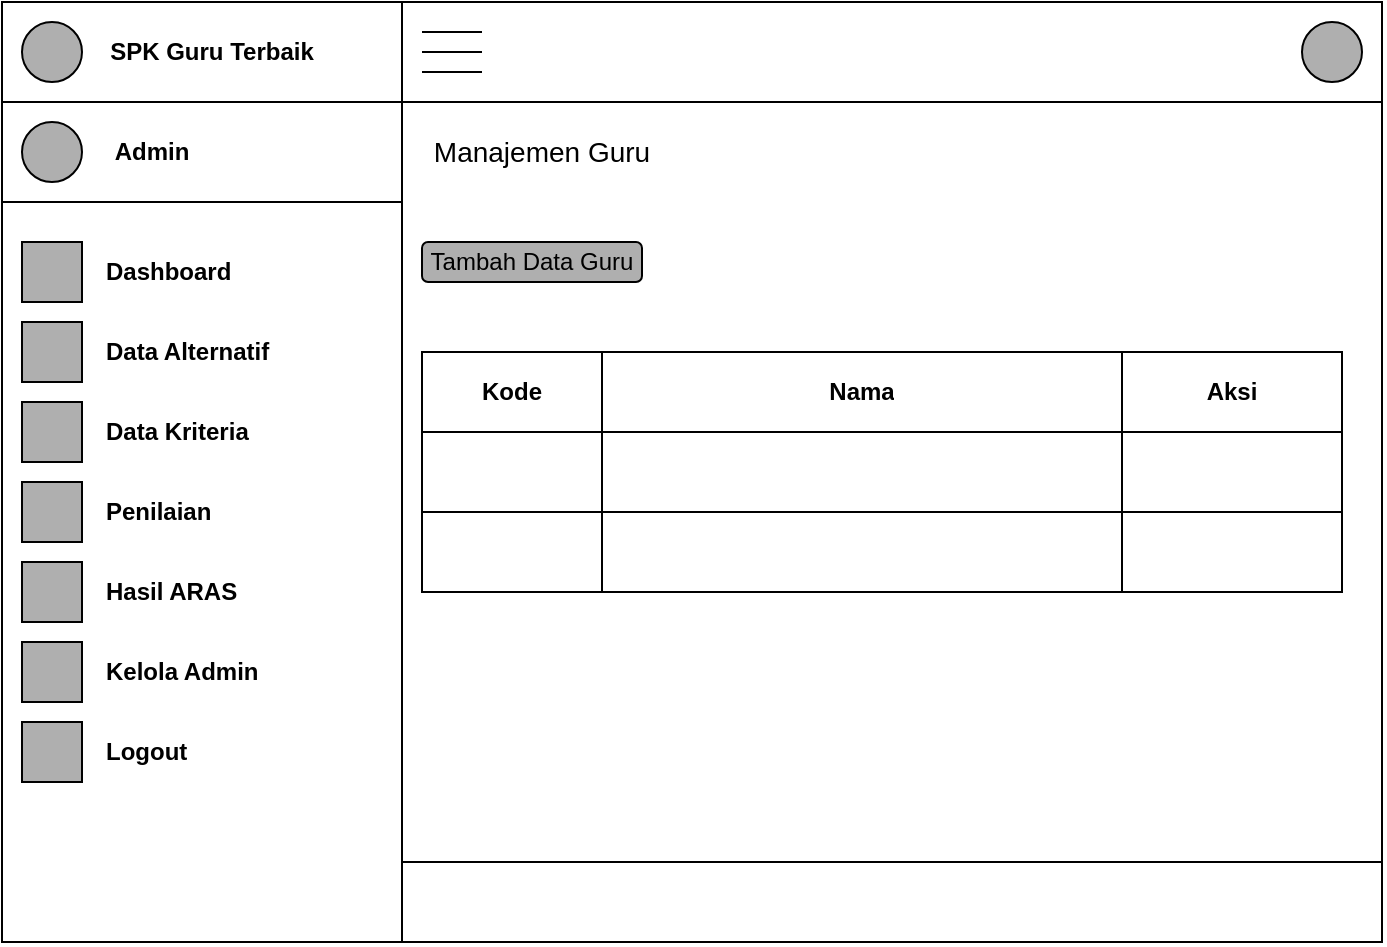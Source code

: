 <mxfile version="27.2.0">
  <diagram name="Page-1" id="xK95l9zC4GOYJRdqOB2q">
    <mxGraphModel dx="1307" dy="507" grid="1" gridSize="10" guides="1" tooltips="1" connect="1" arrows="1" fold="1" page="1" pageScale="1" pageWidth="850" pageHeight="1100" math="0" shadow="0">
      <root>
        <mxCell id="0" />
        <mxCell id="1" parent="0" />
        <mxCell id="CZyFofMT-6BepxbUikvj-1" value="" style="rounded=0;whiteSpace=wrap;html=1;movable=0;resizable=0;rotatable=0;deletable=0;editable=0;locked=1;connectable=0;" parent="1" vertex="1">
          <mxGeometry x="80" y="40" width="690" height="470" as="geometry" />
        </mxCell>
        <mxCell id="CZyFofMT-6BepxbUikvj-2" value="" style="endArrow=none;html=1;rounded=0;movable=0;resizable=0;rotatable=0;deletable=0;editable=0;locked=1;connectable=0;fillColor=none;strokeColor=default;" parent="1" edge="1">
          <mxGeometry width="50" height="50" relative="1" as="geometry">
            <mxPoint x="280" y="510" as="sourcePoint" />
            <mxPoint x="280" y="40" as="targetPoint" />
          </mxGeometry>
        </mxCell>
        <mxCell id="CZyFofMT-6BepxbUikvj-4" value="" style="endArrow=none;html=1;rounded=0;movable=0;resizable=0;rotatable=0;deletable=0;editable=0;locked=1;connectable=0;fillColor=none;strokeColor=default;" parent="1" edge="1">
          <mxGeometry width="50" height="50" relative="1" as="geometry">
            <mxPoint x="80" y="90" as="sourcePoint" />
            <mxPoint x="280" y="90" as="targetPoint" />
          </mxGeometry>
        </mxCell>
        <mxCell id="CZyFofMT-6BepxbUikvj-5" value="" style="ellipse;whiteSpace=wrap;html=1;aspect=fixed;fillColor=#AFAFAF;movable=0;resizable=0;rotatable=0;deletable=0;editable=0;locked=1;connectable=0;" parent="1" vertex="1">
          <mxGeometry x="90" y="50" width="30" height="30" as="geometry" />
        </mxCell>
        <mxCell id="CZyFofMT-6BepxbUikvj-6" value="&lt;b&gt;SPK Guru Terbaik&lt;/b&gt;" style="text;html=1;align=center;verticalAlign=middle;whiteSpace=wrap;rounded=0;movable=0;resizable=0;rotatable=0;deletable=0;editable=0;locked=1;connectable=0;" parent="1" vertex="1">
          <mxGeometry x="130" y="50" width="110" height="30" as="geometry" />
        </mxCell>
        <mxCell id="CZyFofMT-6BepxbUikvj-7" value="" style="endArrow=none;html=1;rounded=0;movable=0;resizable=0;rotatable=0;deletable=0;editable=0;locked=1;connectable=0;fillColor=none;strokeColor=default;" parent="1" edge="1">
          <mxGeometry width="50" height="50" relative="1" as="geometry">
            <mxPoint x="80" y="140" as="sourcePoint" />
            <mxPoint x="280" y="140" as="targetPoint" />
          </mxGeometry>
        </mxCell>
        <mxCell id="CZyFofMT-6BepxbUikvj-8" value="" style="ellipse;whiteSpace=wrap;html=1;aspect=fixed;fillColor=#AFAFAF;movable=0;resizable=0;rotatable=0;deletable=0;editable=0;locked=1;connectable=0;" parent="1" vertex="1">
          <mxGeometry x="90" y="100" width="30" height="30" as="geometry" />
        </mxCell>
        <mxCell id="CZyFofMT-6BepxbUikvj-9" value="&lt;b&gt;Admin&lt;/b&gt;" style="text;html=1;align=center;verticalAlign=middle;whiteSpace=wrap;rounded=0;movable=0;resizable=0;rotatable=0;deletable=0;editable=0;locked=1;connectable=0;" parent="1" vertex="1">
          <mxGeometry x="130" y="100" width="50" height="30" as="geometry" />
        </mxCell>
        <mxCell id="CZyFofMT-6BepxbUikvj-10" value="" style="whiteSpace=wrap;html=1;aspect=fixed;fillColor=#AFAFAF;movable=0;resizable=0;rotatable=0;deletable=0;editable=0;locked=1;connectable=0;" parent="1" vertex="1">
          <mxGeometry x="90" y="160" width="30" height="30" as="geometry" />
        </mxCell>
        <mxCell id="CZyFofMT-6BepxbUikvj-11" value="" style="whiteSpace=wrap;html=1;aspect=fixed;fillColor=#AFAFAF;movable=0;resizable=0;rotatable=0;deletable=0;editable=0;locked=1;connectable=0;" parent="1" vertex="1">
          <mxGeometry x="90" y="200" width="30" height="30" as="geometry" />
        </mxCell>
        <mxCell id="CZyFofMT-6BepxbUikvj-12" value="" style="whiteSpace=wrap;html=1;aspect=fixed;fillColor=#AFAFAF;movable=0;resizable=0;rotatable=0;deletable=0;editable=0;locked=1;connectable=0;" parent="1" vertex="1">
          <mxGeometry x="90" y="240" width="30" height="30" as="geometry" />
        </mxCell>
        <mxCell id="CZyFofMT-6BepxbUikvj-13" value="" style="whiteSpace=wrap;html=1;aspect=fixed;fillColor=#AFAFAF;movable=0;resizable=0;rotatable=0;deletable=0;editable=0;locked=1;connectable=0;" parent="1" vertex="1">
          <mxGeometry x="90" y="280" width="30" height="30" as="geometry" />
        </mxCell>
        <mxCell id="CZyFofMT-6BepxbUikvj-14" value="" style="whiteSpace=wrap;html=1;aspect=fixed;fillColor=#AFAFAF;movable=0;resizable=0;rotatable=0;deletable=0;editable=0;locked=1;connectable=0;" parent="1" vertex="1">
          <mxGeometry x="90" y="320" width="30" height="30" as="geometry" />
        </mxCell>
        <mxCell id="CZyFofMT-6BepxbUikvj-15" value="" style="whiteSpace=wrap;html=1;aspect=fixed;fillColor=#AFAFAF;movable=0;resizable=0;rotatable=0;deletable=0;editable=0;locked=1;connectable=0;" parent="1" vertex="1">
          <mxGeometry x="90" y="360" width="30" height="30" as="geometry" />
        </mxCell>
        <mxCell id="CZyFofMT-6BepxbUikvj-16" value="" style="whiteSpace=wrap;html=1;aspect=fixed;fillColor=#AFAFAF;movable=0;resizable=0;rotatable=0;deletable=0;editable=0;locked=1;connectable=0;" parent="1" vertex="1">
          <mxGeometry x="90" y="400" width="30" height="30" as="geometry" />
        </mxCell>
        <mxCell id="CZyFofMT-6BepxbUikvj-17" value="&lt;b&gt;Dashboard&lt;/b&gt;" style="text;html=1;align=left;verticalAlign=middle;whiteSpace=wrap;rounded=0;movable=0;resizable=0;rotatable=0;deletable=0;editable=0;locked=1;connectable=0;" parent="1" vertex="1">
          <mxGeometry x="130" y="160" width="110" height="30" as="geometry" />
        </mxCell>
        <mxCell id="CZyFofMT-6BepxbUikvj-19" value="&lt;b&gt;Data Alternatif&lt;/b&gt;" style="text;html=1;align=left;verticalAlign=middle;whiteSpace=wrap;rounded=0;movable=0;resizable=0;rotatable=0;deletable=0;editable=0;locked=1;connectable=0;" parent="1" vertex="1">
          <mxGeometry x="130" y="200" width="110" height="30" as="geometry" />
        </mxCell>
        <mxCell id="CZyFofMT-6BepxbUikvj-20" value="&lt;b&gt;Data Kriteria&lt;/b&gt;" style="text;html=1;align=left;verticalAlign=middle;whiteSpace=wrap;rounded=0;movable=0;resizable=0;rotatable=0;deletable=0;editable=0;locked=1;connectable=0;" parent="1" vertex="1">
          <mxGeometry x="130" y="240" width="110" height="30" as="geometry" />
        </mxCell>
        <mxCell id="CZyFofMT-6BepxbUikvj-21" value="&lt;b&gt;Penilaian&lt;/b&gt;" style="text;html=1;align=left;verticalAlign=middle;whiteSpace=wrap;rounded=0;movable=0;resizable=0;rotatable=0;deletable=0;editable=0;locked=1;connectable=0;" parent="1" vertex="1">
          <mxGeometry x="130" y="280" width="110" height="30" as="geometry" />
        </mxCell>
        <mxCell id="CZyFofMT-6BepxbUikvj-22" value="&lt;b&gt;Hasil ARAS&lt;/b&gt;" style="text;html=1;align=left;verticalAlign=middle;whiteSpace=wrap;rounded=0;movable=0;resizable=0;rotatable=0;deletable=0;editable=0;locked=1;connectable=0;" parent="1" vertex="1">
          <mxGeometry x="130" y="320" width="110" height="30" as="geometry" />
        </mxCell>
        <mxCell id="CZyFofMT-6BepxbUikvj-23" value="&lt;b&gt;Kelola Admin&lt;/b&gt;" style="text;html=1;align=left;verticalAlign=middle;whiteSpace=wrap;rounded=0;movable=0;resizable=0;rotatable=0;deletable=0;editable=0;locked=1;connectable=0;" parent="1" vertex="1">
          <mxGeometry x="130" y="360" width="110" height="30" as="geometry" />
        </mxCell>
        <mxCell id="CZyFofMT-6BepxbUikvj-24" value="&lt;b&gt;Logout&lt;/b&gt;" style="text;html=1;align=left;verticalAlign=middle;whiteSpace=wrap;rounded=0;movable=0;resizable=0;rotatable=0;deletable=0;editable=0;locked=1;connectable=0;" parent="1" vertex="1">
          <mxGeometry x="130" y="400" width="110" height="30" as="geometry" />
        </mxCell>
        <mxCell id="CZyFofMT-6BepxbUikvj-25" value="" style="endArrow=none;html=1;rounded=0;" parent="1" edge="1">
          <mxGeometry width="50" height="50" relative="1" as="geometry">
            <mxPoint x="280" y="90" as="sourcePoint" />
            <mxPoint x="770" y="90" as="targetPoint" />
          </mxGeometry>
        </mxCell>
        <mxCell id="CZyFofMT-6BepxbUikvj-26" value="" style="ellipse;whiteSpace=wrap;html=1;aspect=fixed;fillColor=#AFAFAF;" parent="1" vertex="1">
          <mxGeometry x="730" y="50" width="30" height="30" as="geometry" />
        </mxCell>
        <mxCell id="CZyFofMT-6BepxbUikvj-31" value="" style="group" parent="1" vertex="1" connectable="0">
          <mxGeometry x="290" y="55" width="30" height="20" as="geometry" />
        </mxCell>
        <mxCell id="CZyFofMT-6BepxbUikvj-27" value="" style="endArrow=none;html=1;rounded=0;" parent="CZyFofMT-6BepxbUikvj-31" edge="1">
          <mxGeometry width="50" height="50" relative="1" as="geometry">
            <mxPoint as="sourcePoint" />
            <mxPoint x="30" as="targetPoint" />
          </mxGeometry>
        </mxCell>
        <mxCell id="CZyFofMT-6BepxbUikvj-29" value="" style="endArrow=none;html=1;rounded=0;" parent="CZyFofMT-6BepxbUikvj-31" edge="1">
          <mxGeometry width="50" height="50" relative="1" as="geometry">
            <mxPoint y="10" as="sourcePoint" />
            <mxPoint x="30" y="10" as="targetPoint" />
          </mxGeometry>
        </mxCell>
        <mxCell id="CZyFofMT-6BepxbUikvj-30" value="" style="endArrow=none;html=1;rounded=0;" parent="CZyFofMT-6BepxbUikvj-31" edge="1">
          <mxGeometry width="50" height="50" relative="1" as="geometry">
            <mxPoint y="20" as="sourcePoint" />
            <mxPoint x="30" y="20" as="targetPoint" />
          </mxGeometry>
        </mxCell>
        <mxCell id="CZyFofMT-6BepxbUikvj-46" value="" style="endArrow=none;html=1;rounded=0;" parent="1" edge="1">
          <mxGeometry width="50" height="50" relative="1" as="geometry">
            <mxPoint x="280" y="470" as="sourcePoint" />
            <mxPoint x="770" y="470" as="targetPoint" />
          </mxGeometry>
        </mxCell>
        <mxCell id="KwYtqTC4AMZ2sCdALiQx-1" value="&lt;font style=&quot;font-size: 14px;&quot;&gt;Manajemen Guru&lt;/font&gt;" style="text;html=1;align=center;verticalAlign=middle;whiteSpace=wrap;rounded=0;" vertex="1" parent="1">
          <mxGeometry x="290" y="100" width="120" height="30" as="geometry" />
        </mxCell>
        <mxCell id="KwYtqTC4AMZ2sCdALiQx-2" value="Tambah Data Guru" style="rounded=1;whiteSpace=wrap;html=1;fillColor=#AFAFAF;" vertex="1" parent="1">
          <mxGeometry x="290" y="160" width="110" height="20" as="geometry" />
        </mxCell>
        <mxCell id="KwYtqTC4AMZ2sCdALiQx-4" value="" style="shape=table;startSize=0;container=1;collapsible=0;childLayout=tableLayout;" vertex="1" parent="1">
          <mxGeometry x="290" y="215" width="460" height="120" as="geometry" />
        </mxCell>
        <mxCell id="KwYtqTC4AMZ2sCdALiQx-5" value="" style="shape=tableRow;horizontal=0;startSize=0;swimlaneHead=0;swimlaneBody=0;strokeColor=inherit;top=0;left=0;bottom=0;right=0;collapsible=0;dropTarget=0;fillColor=none;points=[[0,0.5],[1,0.5]];portConstraint=eastwest;" vertex="1" parent="KwYtqTC4AMZ2sCdALiQx-4">
          <mxGeometry width="460" height="40" as="geometry" />
        </mxCell>
        <mxCell id="KwYtqTC4AMZ2sCdALiQx-6" value="&lt;b&gt;Kode&lt;/b&gt;" style="shape=partialRectangle;html=1;whiteSpace=wrap;connectable=0;strokeColor=inherit;overflow=hidden;fillColor=none;top=0;left=0;bottom=0;right=0;pointerEvents=1;" vertex="1" parent="KwYtqTC4AMZ2sCdALiQx-5">
          <mxGeometry width="90" height="40" as="geometry">
            <mxRectangle width="90" height="40" as="alternateBounds" />
          </mxGeometry>
        </mxCell>
        <mxCell id="KwYtqTC4AMZ2sCdALiQx-7" value="&lt;b&gt;Nama&lt;/b&gt;" style="shape=partialRectangle;html=1;whiteSpace=wrap;connectable=0;strokeColor=inherit;overflow=hidden;fillColor=none;top=0;left=0;bottom=0;right=0;pointerEvents=1;" vertex="1" parent="KwYtqTC4AMZ2sCdALiQx-5">
          <mxGeometry x="90" width="260" height="40" as="geometry">
            <mxRectangle width="260" height="40" as="alternateBounds" />
          </mxGeometry>
        </mxCell>
        <mxCell id="KwYtqTC4AMZ2sCdALiQx-8" value="&lt;b&gt;Aksi&lt;/b&gt;" style="shape=partialRectangle;html=1;whiteSpace=wrap;connectable=0;strokeColor=inherit;overflow=hidden;fillColor=none;top=0;left=0;bottom=0;right=0;pointerEvents=1;" vertex="1" parent="KwYtqTC4AMZ2sCdALiQx-5">
          <mxGeometry x="350" width="110" height="40" as="geometry">
            <mxRectangle width="110" height="40" as="alternateBounds" />
          </mxGeometry>
        </mxCell>
        <mxCell id="KwYtqTC4AMZ2sCdALiQx-9" value="" style="shape=tableRow;horizontal=0;startSize=0;swimlaneHead=0;swimlaneBody=0;strokeColor=inherit;top=0;left=0;bottom=0;right=0;collapsible=0;dropTarget=0;fillColor=none;points=[[0,0.5],[1,0.5]];portConstraint=eastwest;" vertex="1" parent="KwYtqTC4AMZ2sCdALiQx-4">
          <mxGeometry y="40" width="460" height="40" as="geometry" />
        </mxCell>
        <mxCell id="KwYtqTC4AMZ2sCdALiQx-10" value="" style="shape=partialRectangle;html=1;whiteSpace=wrap;connectable=0;strokeColor=inherit;overflow=hidden;fillColor=none;top=0;left=0;bottom=0;right=0;pointerEvents=1;" vertex="1" parent="KwYtqTC4AMZ2sCdALiQx-9">
          <mxGeometry width="90" height="40" as="geometry">
            <mxRectangle width="90" height="40" as="alternateBounds" />
          </mxGeometry>
        </mxCell>
        <mxCell id="KwYtqTC4AMZ2sCdALiQx-11" value="" style="shape=partialRectangle;html=1;whiteSpace=wrap;connectable=0;strokeColor=inherit;overflow=hidden;fillColor=none;top=0;left=0;bottom=0;right=0;pointerEvents=1;" vertex="1" parent="KwYtqTC4AMZ2sCdALiQx-9">
          <mxGeometry x="90" width="260" height="40" as="geometry">
            <mxRectangle width="260" height="40" as="alternateBounds" />
          </mxGeometry>
        </mxCell>
        <mxCell id="KwYtqTC4AMZ2sCdALiQx-12" value="" style="shape=partialRectangle;html=1;whiteSpace=wrap;connectable=0;strokeColor=inherit;overflow=hidden;fillColor=none;top=0;left=0;bottom=0;right=0;pointerEvents=1;" vertex="1" parent="KwYtqTC4AMZ2sCdALiQx-9">
          <mxGeometry x="350" width="110" height="40" as="geometry">
            <mxRectangle width="110" height="40" as="alternateBounds" />
          </mxGeometry>
        </mxCell>
        <mxCell id="KwYtqTC4AMZ2sCdALiQx-13" value="" style="shape=tableRow;horizontal=0;startSize=0;swimlaneHead=0;swimlaneBody=0;strokeColor=inherit;top=0;left=0;bottom=0;right=0;collapsible=0;dropTarget=0;fillColor=none;points=[[0,0.5],[1,0.5]];portConstraint=eastwest;" vertex="1" parent="KwYtqTC4AMZ2sCdALiQx-4">
          <mxGeometry y="80" width="460" height="40" as="geometry" />
        </mxCell>
        <mxCell id="KwYtqTC4AMZ2sCdALiQx-14" value="" style="shape=partialRectangle;html=1;whiteSpace=wrap;connectable=0;strokeColor=inherit;overflow=hidden;fillColor=none;top=0;left=0;bottom=0;right=0;pointerEvents=1;" vertex="1" parent="KwYtqTC4AMZ2sCdALiQx-13">
          <mxGeometry width="90" height="40" as="geometry">
            <mxRectangle width="90" height="40" as="alternateBounds" />
          </mxGeometry>
        </mxCell>
        <mxCell id="KwYtqTC4AMZ2sCdALiQx-15" value="" style="shape=partialRectangle;html=1;whiteSpace=wrap;connectable=0;strokeColor=inherit;overflow=hidden;fillColor=none;top=0;left=0;bottom=0;right=0;pointerEvents=1;" vertex="1" parent="KwYtqTC4AMZ2sCdALiQx-13">
          <mxGeometry x="90" width="260" height="40" as="geometry">
            <mxRectangle width="260" height="40" as="alternateBounds" />
          </mxGeometry>
        </mxCell>
        <mxCell id="KwYtqTC4AMZ2sCdALiQx-16" value="" style="shape=partialRectangle;html=1;whiteSpace=wrap;connectable=0;strokeColor=inherit;overflow=hidden;fillColor=none;top=0;left=0;bottom=0;right=0;pointerEvents=1;" vertex="1" parent="KwYtqTC4AMZ2sCdALiQx-13">
          <mxGeometry x="350" width="110" height="40" as="geometry">
            <mxRectangle width="110" height="40" as="alternateBounds" />
          </mxGeometry>
        </mxCell>
      </root>
    </mxGraphModel>
  </diagram>
</mxfile>

